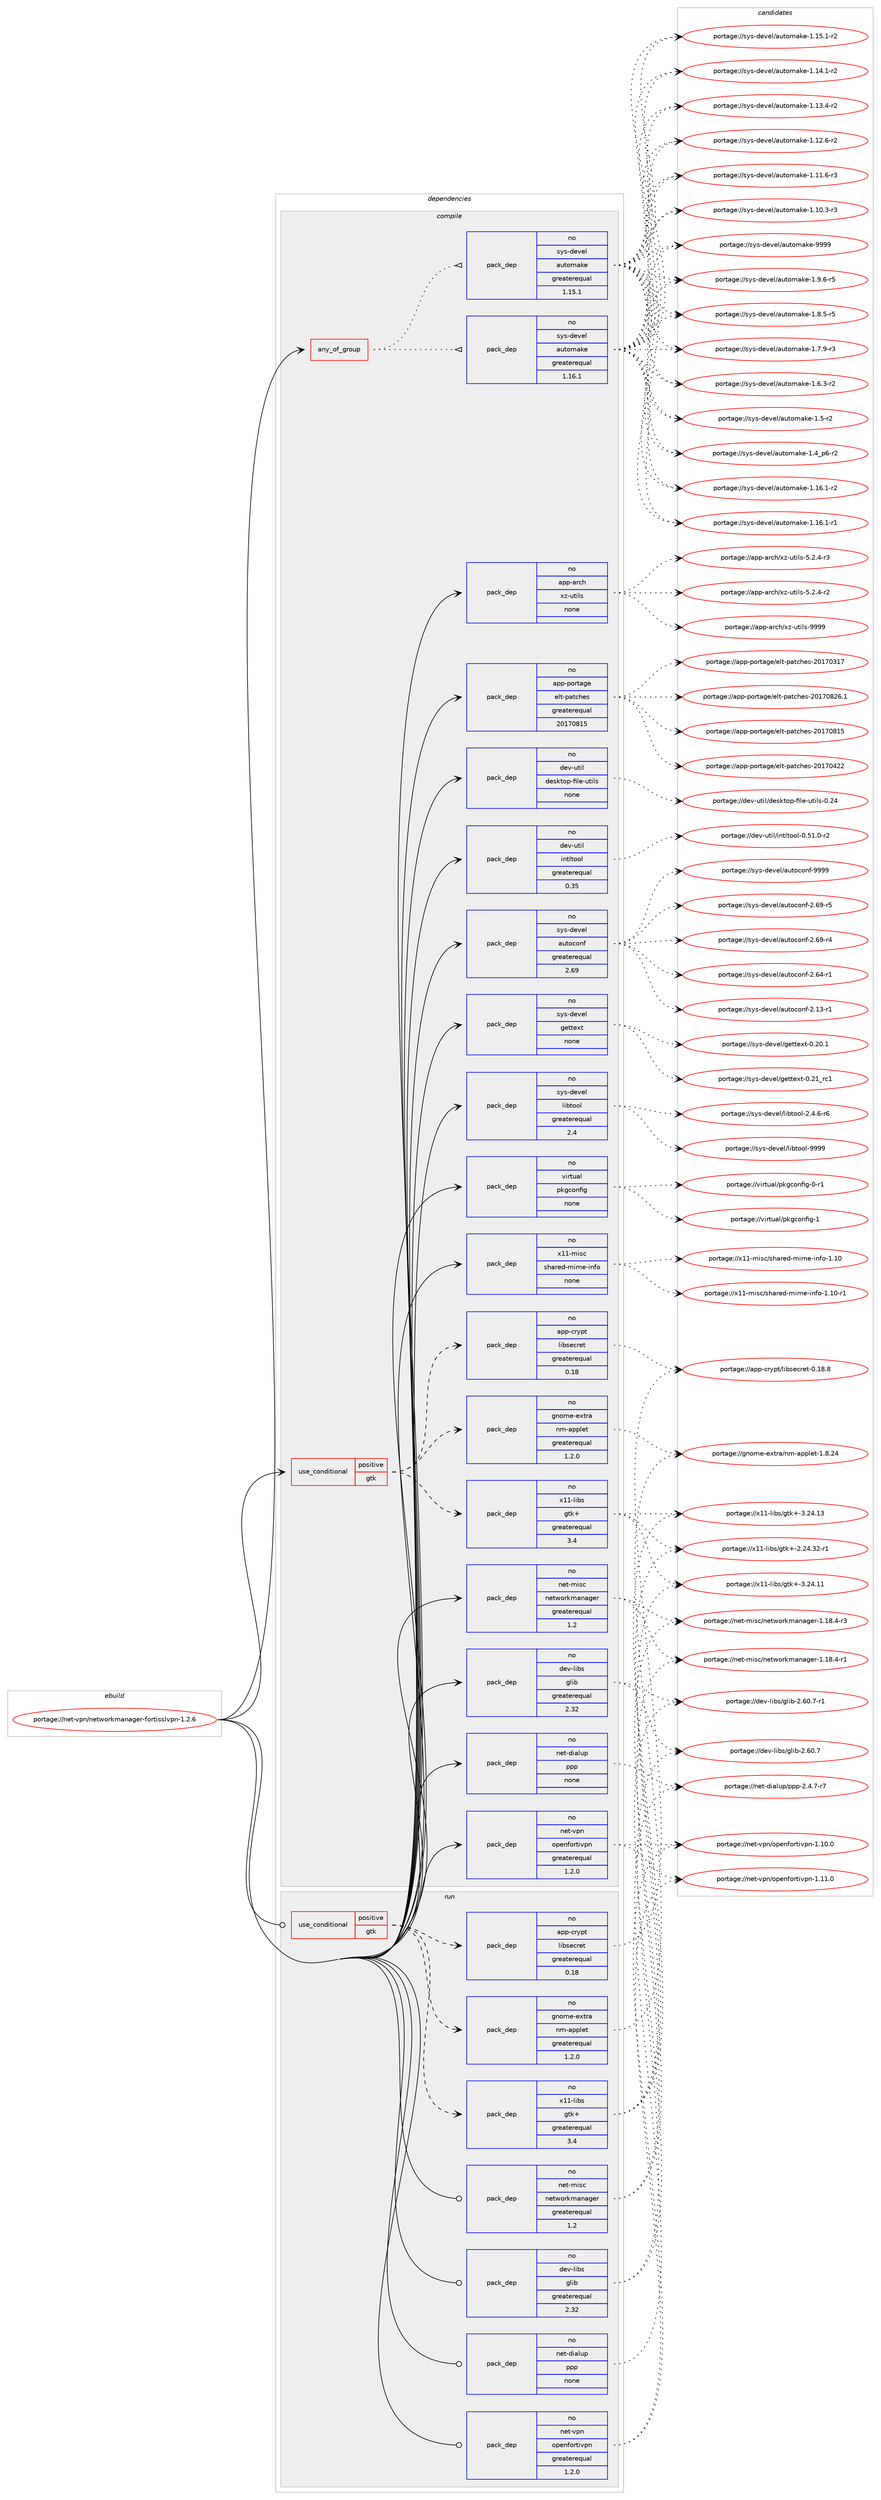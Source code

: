 digraph prolog {

# *************
# Graph options
# *************

newrank=true;
concentrate=true;
compound=true;
graph [rankdir=LR,fontname=Helvetica,fontsize=10,ranksep=1.5];#, ranksep=2.5, nodesep=0.2];
edge  [arrowhead=vee];
node  [fontname=Helvetica,fontsize=10];

# **********
# The ebuild
# **********

subgraph cluster_leftcol {
color=gray;
rank=same;
label=<<i>ebuild</i>>;
id [label="portage://net-vpn/networkmanager-fortisslvpn-1.2.6", color=red, width=4, href="../net-vpn/networkmanager-fortisslvpn-1.2.6.svg"];
}

# ****************
# The dependencies
# ****************

subgraph cluster_midcol {
color=gray;
label=<<i>dependencies</i>>;
subgraph cluster_compile {
fillcolor="#eeeeee";
style=filled;
label=<<i>compile</i>>;
subgraph any1787 {
dependency113978 [label=<<TABLE BORDER="0" CELLBORDER="1" CELLSPACING="0" CELLPADDING="4"><TR><TD CELLPADDING="10">any_of_group</TD></TR></TABLE>>, shape=none, color=red];subgraph pack89284 {
dependency113979 [label=<<TABLE BORDER="0" CELLBORDER="1" CELLSPACING="0" CELLPADDING="4" WIDTH="220"><TR><TD ROWSPAN="6" CELLPADDING="30">pack_dep</TD></TR><TR><TD WIDTH="110">no</TD></TR><TR><TD>sys-devel</TD></TR><TR><TD>automake</TD></TR><TR><TD>greaterequal</TD></TR><TR><TD>1.16.1</TD></TR></TABLE>>, shape=none, color=blue];
}
dependency113978:e -> dependency113979:w [weight=20,style="dotted",arrowhead="oinv"];
subgraph pack89285 {
dependency113980 [label=<<TABLE BORDER="0" CELLBORDER="1" CELLSPACING="0" CELLPADDING="4" WIDTH="220"><TR><TD ROWSPAN="6" CELLPADDING="30">pack_dep</TD></TR><TR><TD WIDTH="110">no</TD></TR><TR><TD>sys-devel</TD></TR><TR><TD>automake</TD></TR><TR><TD>greaterequal</TD></TR><TR><TD>1.15.1</TD></TR></TABLE>>, shape=none, color=blue];
}
dependency113978:e -> dependency113980:w [weight=20,style="dotted",arrowhead="oinv"];
}
id:e -> dependency113978:w [weight=20,style="solid",arrowhead="vee"];
subgraph cond22812 {
dependency113981 [label=<<TABLE BORDER="0" CELLBORDER="1" CELLSPACING="0" CELLPADDING="4"><TR><TD ROWSPAN="3" CELLPADDING="10">use_conditional</TD></TR><TR><TD>positive</TD></TR><TR><TD>gtk</TD></TR></TABLE>>, shape=none, color=red];
subgraph pack89286 {
dependency113982 [label=<<TABLE BORDER="0" CELLBORDER="1" CELLSPACING="0" CELLPADDING="4" WIDTH="220"><TR><TD ROWSPAN="6" CELLPADDING="30">pack_dep</TD></TR><TR><TD WIDTH="110">no</TD></TR><TR><TD>app-crypt</TD></TR><TR><TD>libsecret</TD></TR><TR><TD>greaterequal</TD></TR><TR><TD>0.18</TD></TR></TABLE>>, shape=none, color=blue];
}
dependency113981:e -> dependency113982:w [weight=20,style="dashed",arrowhead="vee"];
subgraph pack89287 {
dependency113983 [label=<<TABLE BORDER="0" CELLBORDER="1" CELLSPACING="0" CELLPADDING="4" WIDTH="220"><TR><TD ROWSPAN="6" CELLPADDING="30">pack_dep</TD></TR><TR><TD WIDTH="110">no</TD></TR><TR><TD>gnome-extra</TD></TR><TR><TD>nm-applet</TD></TR><TR><TD>greaterequal</TD></TR><TR><TD>1.2.0</TD></TR></TABLE>>, shape=none, color=blue];
}
dependency113981:e -> dependency113983:w [weight=20,style="dashed",arrowhead="vee"];
subgraph pack89288 {
dependency113984 [label=<<TABLE BORDER="0" CELLBORDER="1" CELLSPACING="0" CELLPADDING="4" WIDTH="220"><TR><TD ROWSPAN="6" CELLPADDING="30">pack_dep</TD></TR><TR><TD WIDTH="110">no</TD></TR><TR><TD>x11-libs</TD></TR><TR><TD>gtk+</TD></TR><TR><TD>greaterequal</TD></TR><TR><TD>3.4</TD></TR></TABLE>>, shape=none, color=blue];
}
dependency113981:e -> dependency113984:w [weight=20,style="dashed",arrowhead="vee"];
}
id:e -> dependency113981:w [weight=20,style="solid",arrowhead="vee"];
subgraph pack89289 {
dependency113985 [label=<<TABLE BORDER="0" CELLBORDER="1" CELLSPACING="0" CELLPADDING="4" WIDTH="220"><TR><TD ROWSPAN="6" CELLPADDING="30">pack_dep</TD></TR><TR><TD WIDTH="110">no</TD></TR><TR><TD>app-arch</TD></TR><TR><TD>xz-utils</TD></TR><TR><TD>none</TD></TR><TR><TD></TD></TR></TABLE>>, shape=none, color=blue];
}
id:e -> dependency113985:w [weight=20,style="solid",arrowhead="vee"];
subgraph pack89290 {
dependency113986 [label=<<TABLE BORDER="0" CELLBORDER="1" CELLSPACING="0" CELLPADDING="4" WIDTH="220"><TR><TD ROWSPAN="6" CELLPADDING="30">pack_dep</TD></TR><TR><TD WIDTH="110">no</TD></TR><TR><TD>app-portage</TD></TR><TR><TD>elt-patches</TD></TR><TR><TD>greaterequal</TD></TR><TR><TD>20170815</TD></TR></TABLE>>, shape=none, color=blue];
}
id:e -> dependency113986:w [weight=20,style="solid",arrowhead="vee"];
subgraph pack89291 {
dependency113987 [label=<<TABLE BORDER="0" CELLBORDER="1" CELLSPACING="0" CELLPADDING="4" WIDTH="220"><TR><TD ROWSPAN="6" CELLPADDING="30">pack_dep</TD></TR><TR><TD WIDTH="110">no</TD></TR><TR><TD>dev-libs</TD></TR><TR><TD>glib</TD></TR><TR><TD>greaterequal</TD></TR><TR><TD>2.32</TD></TR></TABLE>>, shape=none, color=blue];
}
id:e -> dependency113987:w [weight=20,style="solid",arrowhead="vee"];
subgraph pack89292 {
dependency113988 [label=<<TABLE BORDER="0" CELLBORDER="1" CELLSPACING="0" CELLPADDING="4" WIDTH="220"><TR><TD ROWSPAN="6" CELLPADDING="30">pack_dep</TD></TR><TR><TD WIDTH="110">no</TD></TR><TR><TD>dev-util</TD></TR><TR><TD>desktop-file-utils</TD></TR><TR><TD>none</TD></TR><TR><TD></TD></TR></TABLE>>, shape=none, color=blue];
}
id:e -> dependency113988:w [weight=20,style="solid",arrowhead="vee"];
subgraph pack89293 {
dependency113989 [label=<<TABLE BORDER="0" CELLBORDER="1" CELLSPACING="0" CELLPADDING="4" WIDTH="220"><TR><TD ROWSPAN="6" CELLPADDING="30">pack_dep</TD></TR><TR><TD WIDTH="110">no</TD></TR><TR><TD>dev-util</TD></TR><TR><TD>intltool</TD></TR><TR><TD>greaterequal</TD></TR><TR><TD>0.35</TD></TR></TABLE>>, shape=none, color=blue];
}
id:e -> dependency113989:w [weight=20,style="solid",arrowhead="vee"];
subgraph pack89294 {
dependency113990 [label=<<TABLE BORDER="0" CELLBORDER="1" CELLSPACING="0" CELLPADDING="4" WIDTH="220"><TR><TD ROWSPAN="6" CELLPADDING="30">pack_dep</TD></TR><TR><TD WIDTH="110">no</TD></TR><TR><TD>net-dialup</TD></TR><TR><TD>ppp</TD></TR><TR><TD>none</TD></TR><TR><TD></TD></TR></TABLE>>, shape=none, color=blue];
}
id:e -> dependency113990:w [weight=20,style="solid",arrowhead="vee"];
subgraph pack89295 {
dependency113991 [label=<<TABLE BORDER="0" CELLBORDER="1" CELLSPACING="0" CELLPADDING="4" WIDTH="220"><TR><TD ROWSPAN="6" CELLPADDING="30">pack_dep</TD></TR><TR><TD WIDTH="110">no</TD></TR><TR><TD>net-misc</TD></TR><TR><TD>networkmanager</TD></TR><TR><TD>greaterequal</TD></TR><TR><TD>1.2</TD></TR></TABLE>>, shape=none, color=blue];
}
id:e -> dependency113991:w [weight=20,style="solid",arrowhead="vee"];
subgraph pack89296 {
dependency113992 [label=<<TABLE BORDER="0" CELLBORDER="1" CELLSPACING="0" CELLPADDING="4" WIDTH="220"><TR><TD ROWSPAN="6" CELLPADDING="30">pack_dep</TD></TR><TR><TD WIDTH="110">no</TD></TR><TR><TD>net-vpn</TD></TR><TR><TD>openfortivpn</TD></TR><TR><TD>greaterequal</TD></TR><TR><TD>1.2.0</TD></TR></TABLE>>, shape=none, color=blue];
}
id:e -> dependency113992:w [weight=20,style="solid",arrowhead="vee"];
subgraph pack89297 {
dependency113993 [label=<<TABLE BORDER="0" CELLBORDER="1" CELLSPACING="0" CELLPADDING="4" WIDTH="220"><TR><TD ROWSPAN="6" CELLPADDING="30">pack_dep</TD></TR><TR><TD WIDTH="110">no</TD></TR><TR><TD>sys-devel</TD></TR><TR><TD>autoconf</TD></TR><TR><TD>greaterequal</TD></TR><TR><TD>2.69</TD></TR></TABLE>>, shape=none, color=blue];
}
id:e -> dependency113993:w [weight=20,style="solid",arrowhead="vee"];
subgraph pack89298 {
dependency113994 [label=<<TABLE BORDER="0" CELLBORDER="1" CELLSPACING="0" CELLPADDING="4" WIDTH="220"><TR><TD ROWSPAN="6" CELLPADDING="30">pack_dep</TD></TR><TR><TD WIDTH="110">no</TD></TR><TR><TD>sys-devel</TD></TR><TR><TD>gettext</TD></TR><TR><TD>none</TD></TR><TR><TD></TD></TR></TABLE>>, shape=none, color=blue];
}
id:e -> dependency113994:w [weight=20,style="solid",arrowhead="vee"];
subgraph pack89299 {
dependency113995 [label=<<TABLE BORDER="0" CELLBORDER="1" CELLSPACING="0" CELLPADDING="4" WIDTH="220"><TR><TD ROWSPAN="6" CELLPADDING="30">pack_dep</TD></TR><TR><TD WIDTH="110">no</TD></TR><TR><TD>sys-devel</TD></TR><TR><TD>libtool</TD></TR><TR><TD>greaterequal</TD></TR><TR><TD>2.4</TD></TR></TABLE>>, shape=none, color=blue];
}
id:e -> dependency113995:w [weight=20,style="solid",arrowhead="vee"];
subgraph pack89300 {
dependency113996 [label=<<TABLE BORDER="0" CELLBORDER="1" CELLSPACING="0" CELLPADDING="4" WIDTH="220"><TR><TD ROWSPAN="6" CELLPADDING="30">pack_dep</TD></TR><TR><TD WIDTH="110">no</TD></TR><TR><TD>virtual</TD></TR><TR><TD>pkgconfig</TD></TR><TR><TD>none</TD></TR><TR><TD></TD></TR></TABLE>>, shape=none, color=blue];
}
id:e -> dependency113996:w [weight=20,style="solid",arrowhead="vee"];
subgraph pack89301 {
dependency113997 [label=<<TABLE BORDER="0" CELLBORDER="1" CELLSPACING="0" CELLPADDING="4" WIDTH="220"><TR><TD ROWSPAN="6" CELLPADDING="30">pack_dep</TD></TR><TR><TD WIDTH="110">no</TD></TR><TR><TD>x11-misc</TD></TR><TR><TD>shared-mime-info</TD></TR><TR><TD>none</TD></TR><TR><TD></TD></TR></TABLE>>, shape=none, color=blue];
}
id:e -> dependency113997:w [weight=20,style="solid",arrowhead="vee"];
}
subgraph cluster_compileandrun {
fillcolor="#eeeeee";
style=filled;
label=<<i>compile and run</i>>;
}
subgraph cluster_run {
fillcolor="#eeeeee";
style=filled;
label=<<i>run</i>>;
subgraph cond22813 {
dependency113998 [label=<<TABLE BORDER="0" CELLBORDER="1" CELLSPACING="0" CELLPADDING="4"><TR><TD ROWSPAN="3" CELLPADDING="10">use_conditional</TD></TR><TR><TD>positive</TD></TR><TR><TD>gtk</TD></TR></TABLE>>, shape=none, color=red];
subgraph pack89302 {
dependency113999 [label=<<TABLE BORDER="0" CELLBORDER="1" CELLSPACING="0" CELLPADDING="4" WIDTH="220"><TR><TD ROWSPAN="6" CELLPADDING="30">pack_dep</TD></TR><TR><TD WIDTH="110">no</TD></TR><TR><TD>app-crypt</TD></TR><TR><TD>libsecret</TD></TR><TR><TD>greaterequal</TD></TR><TR><TD>0.18</TD></TR></TABLE>>, shape=none, color=blue];
}
dependency113998:e -> dependency113999:w [weight=20,style="dashed",arrowhead="vee"];
subgraph pack89303 {
dependency114000 [label=<<TABLE BORDER="0" CELLBORDER="1" CELLSPACING="0" CELLPADDING="4" WIDTH="220"><TR><TD ROWSPAN="6" CELLPADDING="30">pack_dep</TD></TR><TR><TD WIDTH="110">no</TD></TR><TR><TD>gnome-extra</TD></TR><TR><TD>nm-applet</TD></TR><TR><TD>greaterequal</TD></TR><TR><TD>1.2.0</TD></TR></TABLE>>, shape=none, color=blue];
}
dependency113998:e -> dependency114000:w [weight=20,style="dashed",arrowhead="vee"];
subgraph pack89304 {
dependency114001 [label=<<TABLE BORDER="0" CELLBORDER="1" CELLSPACING="0" CELLPADDING="4" WIDTH="220"><TR><TD ROWSPAN="6" CELLPADDING="30">pack_dep</TD></TR><TR><TD WIDTH="110">no</TD></TR><TR><TD>x11-libs</TD></TR><TR><TD>gtk+</TD></TR><TR><TD>greaterequal</TD></TR><TR><TD>3.4</TD></TR></TABLE>>, shape=none, color=blue];
}
dependency113998:e -> dependency114001:w [weight=20,style="dashed",arrowhead="vee"];
}
id:e -> dependency113998:w [weight=20,style="solid",arrowhead="odot"];
subgraph pack89305 {
dependency114002 [label=<<TABLE BORDER="0" CELLBORDER="1" CELLSPACING="0" CELLPADDING="4" WIDTH="220"><TR><TD ROWSPAN="6" CELLPADDING="30">pack_dep</TD></TR><TR><TD WIDTH="110">no</TD></TR><TR><TD>dev-libs</TD></TR><TR><TD>glib</TD></TR><TR><TD>greaterequal</TD></TR><TR><TD>2.32</TD></TR></TABLE>>, shape=none, color=blue];
}
id:e -> dependency114002:w [weight=20,style="solid",arrowhead="odot"];
subgraph pack89306 {
dependency114003 [label=<<TABLE BORDER="0" CELLBORDER="1" CELLSPACING="0" CELLPADDING="4" WIDTH="220"><TR><TD ROWSPAN="6" CELLPADDING="30">pack_dep</TD></TR><TR><TD WIDTH="110">no</TD></TR><TR><TD>net-dialup</TD></TR><TR><TD>ppp</TD></TR><TR><TD>none</TD></TR><TR><TD></TD></TR></TABLE>>, shape=none, color=blue];
}
id:e -> dependency114003:w [weight=20,style="solid",arrowhead="odot"];
subgraph pack89307 {
dependency114004 [label=<<TABLE BORDER="0" CELLBORDER="1" CELLSPACING="0" CELLPADDING="4" WIDTH="220"><TR><TD ROWSPAN="6" CELLPADDING="30">pack_dep</TD></TR><TR><TD WIDTH="110">no</TD></TR><TR><TD>net-misc</TD></TR><TR><TD>networkmanager</TD></TR><TR><TD>greaterequal</TD></TR><TR><TD>1.2</TD></TR></TABLE>>, shape=none, color=blue];
}
id:e -> dependency114004:w [weight=20,style="solid",arrowhead="odot"];
subgraph pack89308 {
dependency114005 [label=<<TABLE BORDER="0" CELLBORDER="1" CELLSPACING="0" CELLPADDING="4" WIDTH="220"><TR><TD ROWSPAN="6" CELLPADDING="30">pack_dep</TD></TR><TR><TD WIDTH="110">no</TD></TR><TR><TD>net-vpn</TD></TR><TR><TD>openfortivpn</TD></TR><TR><TD>greaterequal</TD></TR><TR><TD>1.2.0</TD></TR></TABLE>>, shape=none, color=blue];
}
id:e -> dependency114005:w [weight=20,style="solid",arrowhead="odot"];
}
}

# **************
# The candidates
# **************

subgraph cluster_choices {
rank=same;
color=gray;
label=<<i>candidates</i>>;

subgraph choice89284 {
color=black;
nodesep=1;
choice115121115451001011181011084797117116111109971071014557575757 [label="portage://sys-devel/automake-9999", color=red, width=4,href="../sys-devel/automake-9999.svg"];
choice115121115451001011181011084797117116111109971071014549465746544511453 [label="portage://sys-devel/automake-1.9.6-r5", color=red, width=4,href="../sys-devel/automake-1.9.6-r5.svg"];
choice115121115451001011181011084797117116111109971071014549465646534511453 [label="portage://sys-devel/automake-1.8.5-r5", color=red, width=4,href="../sys-devel/automake-1.8.5-r5.svg"];
choice115121115451001011181011084797117116111109971071014549465546574511451 [label="portage://sys-devel/automake-1.7.9-r3", color=red, width=4,href="../sys-devel/automake-1.7.9-r3.svg"];
choice115121115451001011181011084797117116111109971071014549465446514511450 [label="portage://sys-devel/automake-1.6.3-r2", color=red, width=4,href="../sys-devel/automake-1.6.3-r2.svg"];
choice11512111545100101118101108479711711611110997107101454946534511450 [label="portage://sys-devel/automake-1.5-r2", color=red, width=4,href="../sys-devel/automake-1.5-r2.svg"];
choice115121115451001011181011084797117116111109971071014549465295112544511450 [label="portage://sys-devel/automake-1.4_p6-r2", color=red, width=4,href="../sys-devel/automake-1.4_p6-r2.svg"];
choice11512111545100101118101108479711711611110997107101454946495446494511450 [label="portage://sys-devel/automake-1.16.1-r2", color=red, width=4,href="../sys-devel/automake-1.16.1-r2.svg"];
choice11512111545100101118101108479711711611110997107101454946495446494511449 [label="portage://sys-devel/automake-1.16.1-r1", color=red, width=4,href="../sys-devel/automake-1.16.1-r1.svg"];
choice11512111545100101118101108479711711611110997107101454946495346494511450 [label="portage://sys-devel/automake-1.15.1-r2", color=red, width=4,href="../sys-devel/automake-1.15.1-r2.svg"];
choice11512111545100101118101108479711711611110997107101454946495246494511450 [label="portage://sys-devel/automake-1.14.1-r2", color=red, width=4,href="../sys-devel/automake-1.14.1-r2.svg"];
choice11512111545100101118101108479711711611110997107101454946495146524511450 [label="portage://sys-devel/automake-1.13.4-r2", color=red, width=4,href="../sys-devel/automake-1.13.4-r2.svg"];
choice11512111545100101118101108479711711611110997107101454946495046544511450 [label="portage://sys-devel/automake-1.12.6-r2", color=red, width=4,href="../sys-devel/automake-1.12.6-r2.svg"];
choice11512111545100101118101108479711711611110997107101454946494946544511451 [label="portage://sys-devel/automake-1.11.6-r3", color=red, width=4,href="../sys-devel/automake-1.11.6-r3.svg"];
choice11512111545100101118101108479711711611110997107101454946494846514511451 [label="portage://sys-devel/automake-1.10.3-r3", color=red, width=4,href="../sys-devel/automake-1.10.3-r3.svg"];
dependency113979:e -> choice115121115451001011181011084797117116111109971071014557575757:w [style=dotted,weight="100"];
dependency113979:e -> choice115121115451001011181011084797117116111109971071014549465746544511453:w [style=dotted,weight="100"];
dependency113979:e -> choice115121115451001011181011084797117116111109971071014549465646534511453:w [style=dotted,weight="100"];
dependency113979:e -> choice115121115451001011181011084797117116111109971071014549465546574511451:w [style=dotted,weight="100"];
dependency113979:e -> choice115121115451001011181011084797117116111109971071014549465446514511450:w [style=dotted,weight="100"];
dependency113979:e -> choice11512111545100101118101108479711711611110997107101454946534511450:w [style=dotted,weight="100"];
dependency113979:e -> choice115121115451001011181011084797117116111109971071014549465295112544511450:w [style=dotted,weight="100"];
dependency113979:e -> choice11512111545100101118101108479711711611110997107101454946495446494511450:w [style=dotted,weight="100"];
dependency113979:e -> choice11512111545100101118101108479711711611110997107101454946495446494511449:w [style=dotted,weight="100"];
dependency113979:e -> choice11512111545100101118101108479711711611110997107101454946495346494511450:w [style=dotted,weight="100"];
dependency113979:e -> choice11512111545100101118101108479711711611110997107101454946495246494511450:w [style=dotted,weight="100"];
dependency113979:e -> choice11512111545100101118101108479711711611110997107101454946495146524511450:w [style=dotted,weight="100"];
dependency113979:e -> choice11512111545100101118101108479711711611110997107101454946495046544511450:w [style=dotted,weight="100"];
dependency113979:e -> choice11512111545100101118101108479711711611110997107101454946494946544511451:w [style=dotted,weight="100"];
dependency113979:e -> choice11512111545100101118101108479711711611110997107101454946494846514511451:w [style=dotted,weight="100"];
}
subgraph choice89285 {
color=black;
nodesep=1;
choice115121115451001011181011084797117116111109971071014557575757 [label="portage://sys-devel/automake-9999", color=red, width=4,href="../sys-devel/automake-9999.svg"];
choice115121115451001011181011084797117116111109971071014549465746544511453 [label="portage://sys-devel/automake-1.9.6-r5", color=red, width=4,href="../sys-devel/automake-1.9.6-r5.svg"];
choice115121115451001011181011084797117116111109971071014549465646534511453 [label="portage://sys-devel/automake-1.8.5-r5", color=red, width=4,href="../sys-devel/automake-1.8.5-r5.svg"];
choice115121115451001011181011084797117116111109971071014549465546574511451 [label="portage://sys-devel/automake-1.7.9-r3", color=red, width=4,href="../sys-devel/automake-1.7.9-r3.svg"];
choice115121115451001011181011084797117116111109971071014549465446514511450 [label="portage://sys-devel/automake-1.6.3-r2", color=red, width=4,href="../sys-devel/automake-1.6.3-r2.svg"];
choice11512111545100101118101108479711711611110997107101454946534511450 [label="portage://sys-devel/automake-1.5-r2", color=red, width=4,href="../sys-devel/automake-1.5-r2.svg"];
choice115121115451001011181011084797117116111109971071014549465295112544511450 [label="portage://sys-devel/automake-1.4_p6-r2", color=red, width=4,href="../sys-devel/automake-1.4_p6-r2.svg"];
choice11512111545100101118101108479711711611110997107101454946495446494511450 [label="portage://sys-devel/automake-1.16.1-r2", color=red, width=4,href="../sys-devel/automake-1.16.1-r2.svg"];
choice11512111545100101118101108479711711611110997107101454946495446494511449 [label="portage://sys-devel/automake-1.16.1-r1", color=red, width=4,href="../sys-devel/automake-1.16.1-r1.svg"];
choice11512111545100101118101108479711711611110997107101454946495346494511450 [label="portage://sys-devel/automake-1.15.1-r2", color=red, width=4,href="../sys-devel/automake-1.15.1-r2.svg"];
choice11512111545100101118101108479711711611110997107101454946495246494511450 [label="portage://sys-devel/automake-1.14.1-r2", color=red, width=4,href="../sys-devel/automake-1.14.1-r2.svg"];
choice11512111545100101118101108479711711611110997107101454946495146524511450 [label="portage://sys-devel/automake-1.13.4-r2", color=red, width=4,href="../sys-devel/automake-1.13.4-r2.svg"];
choice11512111545100101118101108479711711611110997107101454946495046544511450 [label="portage://sys-devel/automake-1.12.6-r2", color=red, width=4,href="../sys-devel/automake-1.12.6-r2.svg"];
choice11512111545100101118101108479711711611110997107101454946494946544511451 [label="portage://sys-devel/automake-1.11.6-r3", color=red, width=4,href="../sys-devel/automake-1.11.6-r3.svg"];
choice11512111545100101118101108479711711611110997107101454946494846514511451 [label="portage://sys-devel/automake-1.10.3-r3", color=red, width=4,href="../sys-devel/automake-1.10.3-r3.svg"];
dependency113980:e -> choice115121115451001011181011084797117116111109971071014557575757:w [style=dotted,weight="100"];
dependency113980:e -> choice115121115451001011181011084797117116111109971071014549465746544511453:w [style=dotted,weight="100"];
dependency113980:e -> choice115121115451001011181011084797117116111109971071014549465646534511453:w [style=dotted,weight="100"];
dependency113980:e -> choice115121115451001011181011084797117116111109971071014549465546574511451:w [style=dotted,weight="100"];
dependency113980:e -> choice115121115451001011181011084797117116111109971071014549465446514511450:w [style=dotted,weight="100"];
dependency113980:e -> choice11512111545100101118101108479711711611110997107101454946534511450:w [style=dotted,weight="100"];
dependency113980:e -> choice115121115451001011181011084797117116111109971071014549465295112544511450:w [style=dotted,weight="100"];
dependency113980:e -> choice11512111545100101118101108479711711611110997107101454946495446494511450:w [style=dotted,weight="100"];
dependency113980:e -> choice11512111545100101118101108479711711611110997107101454946495446494511449:w [style=dotted,weight="100"];
dependency113980:e -> choice11512111545100101118101108479711711611110997107101454946495346494511450:w [style=dotted,weight="100"];
dependency113980:e -> choice11512111545100101118101108479711711611110997107101454946495246494511450:w [style=dotted,weight="100"];
dependency113980:e -> choice11512111545100101118101108479711711611110997107101454946495146524511450:w [style=dotted,weight="100"];
dependency113980:e -> choice11512111545100101118101108479711711611110997107101454946495046544511450:w [style=dotted,weight="100"];
dependency113980:e -> choice11512111545100101118101108479711711611110997107101454946494946544511451:w [style=dotted,weight="100"];
dependency113980:e -> choice11512111545100101118101108479711711611110997107101454946494846514511451:w [style=dotted,weight="100"];
}
subgraph choice89286 {
color=black;
nodesep=1;
choice97112112459911412111211647108105981151019911410111645484649564656 [label="portage://app-crypt/libsecret-0.18.8", color=red, width=4,href="../app-crypt/libsecret-0.18.8.svg"];
dependency113982:e -> choice97112112459911412111211647108105981151019911410111645484649564656:w [style=dotted,weight="100"];
}
subgraph choice89287 {
color=black;
nodesep=1;
choice103110111109101451011201161149747110109459711211210810111645494656465052 [label="portage://gnome-extra/nm-applet-1.8.24", color=red, width=4,href="../gnome-extra/nm-applet-1.8.24.svg"];
dependency113983:e -> choice103110111109101451011201161149747110109459711211210810111645494656465052:w [style=dotted,weight="100"];
}
subgraph choice89288 {
color=black;
nodesep=1;
choice1204949451081059811547103116107434551465052464951 [label="portage://x11-libs/gtk+-3.24.13", color=red, width=4,href="../x11-libs/gtk+-3.24.13.svg"];
choice1204949451081059811547103116107434551465052464949 [label="portage://x11-libs/gtk+-3.24.11", color=red, width=4,href="../x11-libs/gtk+-3.24.11.svg"];
choice12049494510810598115471031161074345504650524651504511449 [label="portage://x11-libs/gtk+-2.24.32-r1", color=red, width=4,href="../x11-libs/gtk+-2.24.32-r1.svg"];
dependency113984:e -> choice1204949451081059811547103116107434551465052464951:w [style=dotted,weight="100"];
dependency113984:e -> choice1204949451081059811547103116107434551465052464949:w [style=dotted,weight="100"];
dependency113984:e -> choice12049494510810598115471031161074345504650524651504511449:w [style=dotted,weight="100"];
}
subgraph choice89289 {
color=black;
nodesep=1;
choice9711211245971149910447120122451171161051081154557575757 [label="portage://app-arch/xz-utils-9999", color=red, width=4,href="../app-arch/xz-utils-9999.svg"];
choice9711211245971149910447120122451171161051081154553465046524511451 [label="portage://app-arch/xz-utils-5.2.4-r3", color=red, width=4,href="../app-arch/xz-utils-5.2.4-r3.svg"];
choice9711211245971149910447120122451171161051081154553465046524511450 [label="portage://app-arch/xz-utils-5.2.4-r2", color=red, width=4,href="../app-arch/xz-utils-5.2.4-r2.svg"];
dependency113985:e -> choice9711211245971149910447120122451171161051081154557575757:w [style=dotted,weight="100"];
dependency113985:e -> choice9711211245971149910447120122451171161051081154553465046524511451:w [style=dotted,weight="100"];
dependency113985:e -> choice9711211245971149910447120122451171161051081154553465046524511450:w [style=dotted,weight="100"];
}
subgraph choice89290 {
color=black;
nodesep=1;
choice971121124511211111411697103101471011081164511297116991041011154550484955485650544649 [label="portage://app-portage/elt-patches-20170826.1", color=red, width=4,href="../app-portage/elt-patches-20170826.1.svg"];
choice97112112451121111141169710310147101108116451129711699104101115455048495548564953 [label="portage://app-portage/elt-patches-20170815", color=red, width=4,href="../app-portage/elt-patches-20170815.svg"];
choice97112112451121111141169710310147101108116451129711699104101115455048495548525050 [label="portage://app-portage/elt-patches-20170422", color=red, width=4,href="../app-portage/elt-patches-20170422.svg"];
choice97112112451121111141169710310147101108116451129711699104101115455048495548514955 [label="portage://app-portage/elt-patches-20170317", color=red, width=4,href="../app-portage/elt-patches-20170317.svg"];
dependency113986:e -> choice971121124511211111411697103101471011081164511297116991041011154550484955485650544649:w [style=dotted,weight="100"];
dependency113986:e -> choice97112112451121111141169710310147101108116451129711699104101115455048495548564953:w [style=dotted,weight="100"];
dependency113986:e -> choice97112112451121111141169710310147101108116451129711699104101115455048495548525050:w [style=dotted,weight="100"];
dependency113986:e -> choice97112112451121111141169710310147101108116451129711699104101115455048495548514955:w [style=dotted,weight="100"];
}
subgraph choice89291 {
color=black;
nodesep=1;
choice10010111845108105981154710310810598455046544846554511449 [label="portage://dev-libs/glib-2.60.7-r1", color=red, width=4,href="../dev-libs/glib-2.60.7-r1.svg"];
choice1001011184510810598115471031081059845504654484655 [label="portage://dev-libs/glib-2.60.7", color=red, width=4,href="../dev-libs/glib-2.60.7.svg"];
dependency113987:e -> choice10010111845108105981154710310810598455046544846554511449:w [style=dotted,weight="100"];
dependency113987:e -> choice1001011184510810598115471031081059845504654484655:w [style=dotted,weight="100"];
}
subgraph choice89292 {
color=black;
nodesep=1;
choice100101118451171161051084710010111510711611111245102105108101451171161051081154548465052 [label="portage://dev-util/desktop-file-utils-0.24", color=red, width=4,href="../dev-util/desktop-file-utils-0.24.svg"];
dependency113988:e -> choice100101118451171161051084710010111510711611111245102105108101451171161051081154548465052:w [style=dotted,weight="100"];
}
subgraph choice89293 {
color=black;
nodesep=1;
choice1001011184511711610510847105110116108116111111108454846534946484511450 [label="portage://dev-util/intltool-0.51.0-r2", color=red, width=4,href="../dev-util/intltool-0.51.0-r2.svg"];
dependency113989:e -> choice1001011184511711610510847105110116108116111111108454846534946484511450:w [style=dotted,weight="100"];
}
subgraph choice89294 {
color=black;
nodesep=1;
choice1101011164510010597108117112471121121124550465246554511455 [label="portage://net-dialup/ppp-2.4.7-r7", color=red, width=4,href="../net-dialup/ppp-2.4.7-r7.svg"];
dependency113990:e -> choice1101011164510010597108117112471121121124550465246554511455:w [style=dotted,weight="100"];
}
subgraph choice89295 {
color=black;
nodesep=1;
choice1101011164510910511599471101011161191111141071099711097103101114454946495646524511451 [label="portage://net-misc/networkmanager-1.18.4-r3", color=red, width=4,href="../net-misc/networkmanager-1.18.4-r3.svg"];
choice1101011164510910511599471101011161191111141071099711097103101114454946495646524511449 [label="portage://net-misc/networkmanager-1.18.4-r1", color=red, width=4,href="../net-misc/networkmanager-1.18.4-r1.svg"];
dependency113991:e -> choice1101011164510910511599471101011161191111141071099711097103101114454946495646524511451:w [style=dotted,weight="100"];
dependency113991:e -> choice1101011164510910511599471101011161191111141071099711097103101114454946495646524511449:w [style=dotted,weight="100"];
}
subgraph choice89296 {
color=black;
nodesep=1;
choice110101116451181121104711111210111010211111411610511811211045494649494648 [label="portage://net-vpn/openfortivpn-1.11.0", color=red, width=4,href="../net-vpn/openfortivpn-1.11.0.svg"];
choice110101116451181121104711111210111010211111411610511811211045494649484648 [label="portage://net-vpn/openfortivpn-1.10.0", color=red, width=4,href="../net-vpn/openfortivpn-1.10.0.svg"];
dependency113992:e -> choice110101116451181121104711111210111010211111411610511811211045494649494648:w [style=dotted,weight="100"];
dependency113992:e -> choice110101116451181121104711111210111010211111411610511811211045494649484648:w [style=dotted,weight="100"];
}
subgraph choice89297 {
color=black;
nodesep=1;
choice115121115451001011181011084797117116111991111101024557575757 [label="portage://sys-devel/autoconf-9999", color=red, width=4,href="../sys-devel/autoconf-9999.svg"];
choice1151211154510010111810110847971171161119911111010245504654574511453 [label="portage://sys-devel/autoconf-2.69-r5", color=red, width=4,href="../sys-devel/autoconf-2.69-r5.svg"];
choice1151211154510010111810110847971171161119911111010245504654574511452 [label="portage://sys-devel/autoconf-2.69-r4", color=red, width=4,href="../sys-devel/autoconf-2.69-r4.svg"];
choice1151211154510010111810110847971171161119911111010245504654524511449 [label="portage://sys-devel/autoconf-2.64-r1", color=red, width=4,href="../sys-devel/autoconf-2.64-r1.svg"];
choice1151211154510010111810110847971171161119911111010245504649514511449 [label="portage://sys-devel/autoconf-2.13-r1", color=red, width=4,href="../sys-devel/autoconf-2.13-r1.svg"];
dependency113993:e -> choice115121115451001011181011084797117116111991111101024557575757:w [style=dotted,weight="100"];
dependency113993:e -> choice1151211154510010111810110847971171161119911111010245504654574511453:w [style=dotted,weight="100"];
dependency113993:e -> choice1151211154510010111810110847971171161119911111010245504654574511452:w [style=dotted,weight="100"];
dependency113993:e -> choice1151211154510010111810110847971171161119911111010245504654524511449:w [style=dotted,weight="100"];
dependency113993:e -> choice1151211154510010111810110847971171161119911111010245504649514511449:w [style=dotted,weight="100"];
}
subgraph choice89298 {
color=black;
nodesep=1;
choice11512111545100101118101108471031011161161011201164548465049951149949 [label="portage://sys-devel/gettext-0.21_rc1", color=red, width=4,href="../sys-devel/gettext-0.21_rc1.svg"];
choice115121115451001011181011084710310111611610112011645484650484649 [label="portage://sys-devel/gettext-0.20.1", color=red, width=4,href="../sys-devel/gettext-0.20.1.svg"];
dependency113994:e -> choice11512111545100101118101108471031011161161011201164548465049951149949:w [style=dotted,weight="100"];
dependency113994:e -> choice115121115451001011181011084710310111611610112011645484650484649:w [style=dotted,weight="100"];
}
subgraph choice89299 {
color=black;
nodesep=1;
choice1151211154510010111810110847108105981161111111084557575757 [label="portage://sys-devel/libtool-9999", color=red, width=4,href="../sys-devel/libtool-9999.svg"];
choice1151211154510010111810110847108105981161111111084550465246544511454 [label="portage://sys-devel/libtool-2.4.6-r6", color=red, width=4,href="../sys-devel/libtool-2.4.6-r6.svg"];
dependency113995:e -> choice1151211154510010111810110847108105981161111111084557575757:w [style=dotted,weight="100"];
dependency113995:e -> choice1151211154510010111810110847108105981161111111084550465246544511454:w [style=dotted,weight="100"];
}
subgraph choice89300 {
color=black;
nodesep=1;
choice1181051141161179710847112107103991111101021051034549 [label="portage://virtual/pkgconfig-1", color=red, width=4,href="../virtual/pkgconfig-1.svg"];
choice11810511411611797108471121071039911111010210510345484511449 [label="portage://virtual/pkgconfig-0-r1", color=red, width=4,href="../virtual/pkgconfig-0-r1.svg"];
dependency113996:e -> choice1181051141161179710847112107103991111101021051034549:w [style=dotted,weight="100"];
dependency113996:e -> choice11810511411611797108471121071039911111010210510345484511449:w [style=dotted,weight="100"];
}
subgraph choice89301 {
color=black;
nodesep=1;
choice120494945109105115994711510497114101100451091051091014510511010211145494649484511449 [label="portage://x11-misc/shared-mime-info-1.10-r1", color=red, width=4,href="../x11-misc/shared-mime-info-1.10-r1.svg"];
choice12049494510910511599471151049711410110045109105109101451051101021114549464948 [label="portage://x11-misc/shared-mime-info-1.10", color=red, width=4,href="../x11-misc/shared-mime-info-1.10.svg"];
dependency113997:e -> choice120494945109105115994711510497114101100451091051091014510511010211145494649484511449:w [style=dotted,weight="100"];
dependency113997:e -> choice12049494510910511599471151049711410110045109105109101451051101021114549464948:w [style=dotted,weight="100"];
}
subgraph choice89302 {
color=black;
nodesep=1;
choice97112112459911412111211647108105981151019911410111645484649564656 [label="portage://app-crypt/libsecret-0.18.8", color=red, width=4,href="../app-crypt/libsecret-0.18.8.svg"];
dependency113999:e -> choice97112112459911412111211647108105981151019911410111645484649564656:w [style=dotted,weight="100"];
}
subgraph choice89303 {
color=black;
nodesep=1;
choice103110111109101451011201161149747110109459711211210810111645494656465052 [label="portage://gnome-extra/nm-applet-1.8.24", color=red, width=4,href="../gnome-extra/nm-applet-1.8.24.svg"];
dependency114000:e -> choice103110111109101451011201161149747110109459711211210810111645494656465052:w [style=dotted,weight="100"];
}
subgraph choice89304 {
color=black;
nodesep=1;
choice1204949451081059811547103116107434551465052464951 [label="portage://x11-libs/gtk+-3.24.13", color=red, width=4,href="../x11-libs/gtk+-3.24.13.svg"];
choice1204949451081059811547103116107434551465052464949 [label="portage://x11-libs/gtk+-3.24.11", color=red, width=4,href="../x11-libs/gtk+-3.24.11.svg"];
choice12049494510810598115471031161074345504650524651504511449 [label="portage://x11-libs/gtk+-2.24.32-r1", color=red, width=4,href="../x11-libs/gtk+-2.24.32-r1.svg"];
dependency114001:e -> choice1204949451081059811547103116107434551465052464951:w [style=dotted,weight="100"];
dependency114001:e -> choice1204949451081059811547103116107434551465052464949:w [style=dotted,weight="100"];
dependency114001:e -> choice12049494510810598115471031161074345504650524651504511449:w [style=dotted,weight="100"];
}
subgraph choice89305 {
color=black;
nodesep=1;
choice10010111845108105981154710310810598455046544846554511449 [label="portage://dev-libs/glib-2.60.7-r1", color=red, width=4,href="../dev-libs/glib-2.60.7-r1.svg"];
choice1001011184510810598115471031081059845504654484655 [label="portage://dev-libs/glib-2.60.7", color=red, width=4,href="../dev-libs/glib-2.60.7.svg"];
dependency114002:e -> choice10010111845108105981154710310810598455046544846554511449:w [style=dotted,weight="100"];
dependency114002:e -> choice1001011184510810598115471031081059845504654484655:w [style=dotted,weight="100"];
}
subgraph choice89306 {
color=black;
nodesep=1;
choice1101011164510010597108117112471121121124550465246554511455 [label="portage://net-dialup/ppp-2.4.7-r7", color=red, width=4,href="../net-dialup/ppp-2.4.7-r7.svg"];
dependency114003:e -> choice1101011164510010597108117112471121121124550465246554511455:w [style=dotted,weight="100"];
}
subgraph choice89307 {
color=black;
nodesep=1;
choice1101011164510910511599471101011161191111141071099711097103101114454946495646524511451 [label="portage://net-misc/networkmanager-1.18.4-r3", color=red, width=4,href="../net-misc/networkmanager-1.18.4-r3.svg"];
choice1101011164510910511599471101011161191111141071099711097103101114454946495646524511449 [label="portage://net-misc/networkmanager-1.18.4-r1", color=red, width=4,href="../net-misc/networkmanager-1.18.4-r1.svg"];
dependency114004:e -> choice1101011164510910511599471101011161191111141071099711097103101114454946495646524511451:w [style=dotted,weight="100"];
dependency114004:e -> choice1101011164510910511599471101011161191111141071099711097103101114454946495646524511449:w [style=dotted,weight="100"];
}
subgraph choice89308 {
color=black;
nodesep=1;
choice110101116451181121104711111210111010211111411610511811211045494649494648 [label="portage://net-vpn/openfortivpn-1.11.0", color=red, width=4,href="../net-vpn/openfortivpn-1.11.0.svg"];
choice110101116451181121104711111210111010211111411610511811211045494649484648 [label="portage://net-vpn/openfortivpn-1.10.0", color=red, width=4,href="../net-vpn/openfortivpn-1.10.0.svg"];
dependency114005:e -> choice110101116451181121104711111210111010211111411610511811211045494649494648:w [style=dotted,weight="100"];
dependency114005:e -> choice110101116451181121104711111210111010211111411610511811211045494649484648:w [style=dotted,weight="100"];
}
}

}
